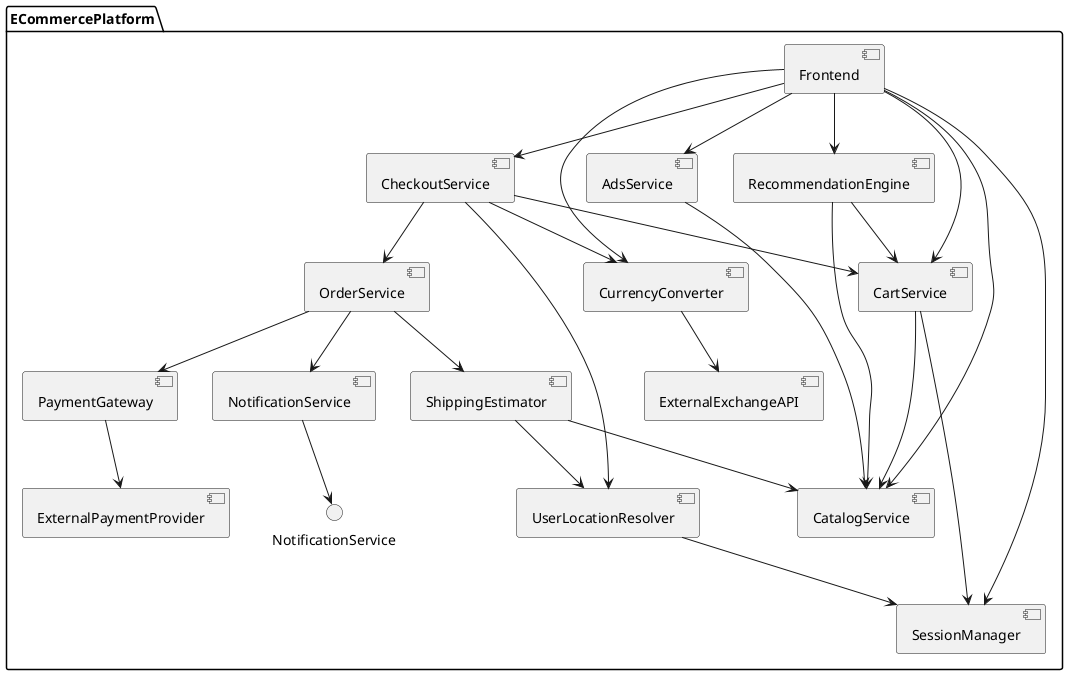 @startuml
package ECommercePlatform {

[Frontend] as Frontend
[CatalogService] as Catalog
[CartService] as Cart
[CheckoutService] as Checkout
[OrderService] as Order
[PaymentGateway] as Payment
[ShippingEstimator] as Shipping
[CurrencyConverter] as Currency
[RecommendationEngine] as Recommendation
[AdsService] as Ads
[NotificationService] as Email
[SessionManager] as Session
[UserLocationResolver] as Location
[ExternalPaymentProvider] as ExternalPayment
[ExternalExchangeAPI] as ExchangeAPI

' User Interface
Frontend --> Catalog
Frontend --> Cart
Frontend --> Recommendation
Frontend --> Ads
Frontend --> Checkout
Frontend --> Currency
Frontend --> Session

' Catalog and Cart interactions
Cart --> Catalog
Cart --> Session

' Recommendation uses Catalog
Recommendation --> Catalog
Recommendation --> Cart

' Ads use Catalog context
Ads --> Catalog

' Checkout orchestration
Checkout --> Cart
Checkout --> Order
Checkout --> Currency
Checkout --> Location

' OrderService does the core logic
Order --> Payment
Order --> Shipping
Order --> Email

' Email and currency use external APIs
Email --> NotificationService
Currency --> ExchangeAPI

' Payment system calls external provider
Payment --> ExternalPayment

' Shipping estimator depends on location and catalog
Shipping --> Catalog
Shipping --> Location

' Location based on session/user IP
Location --> Session
}
@enduml

